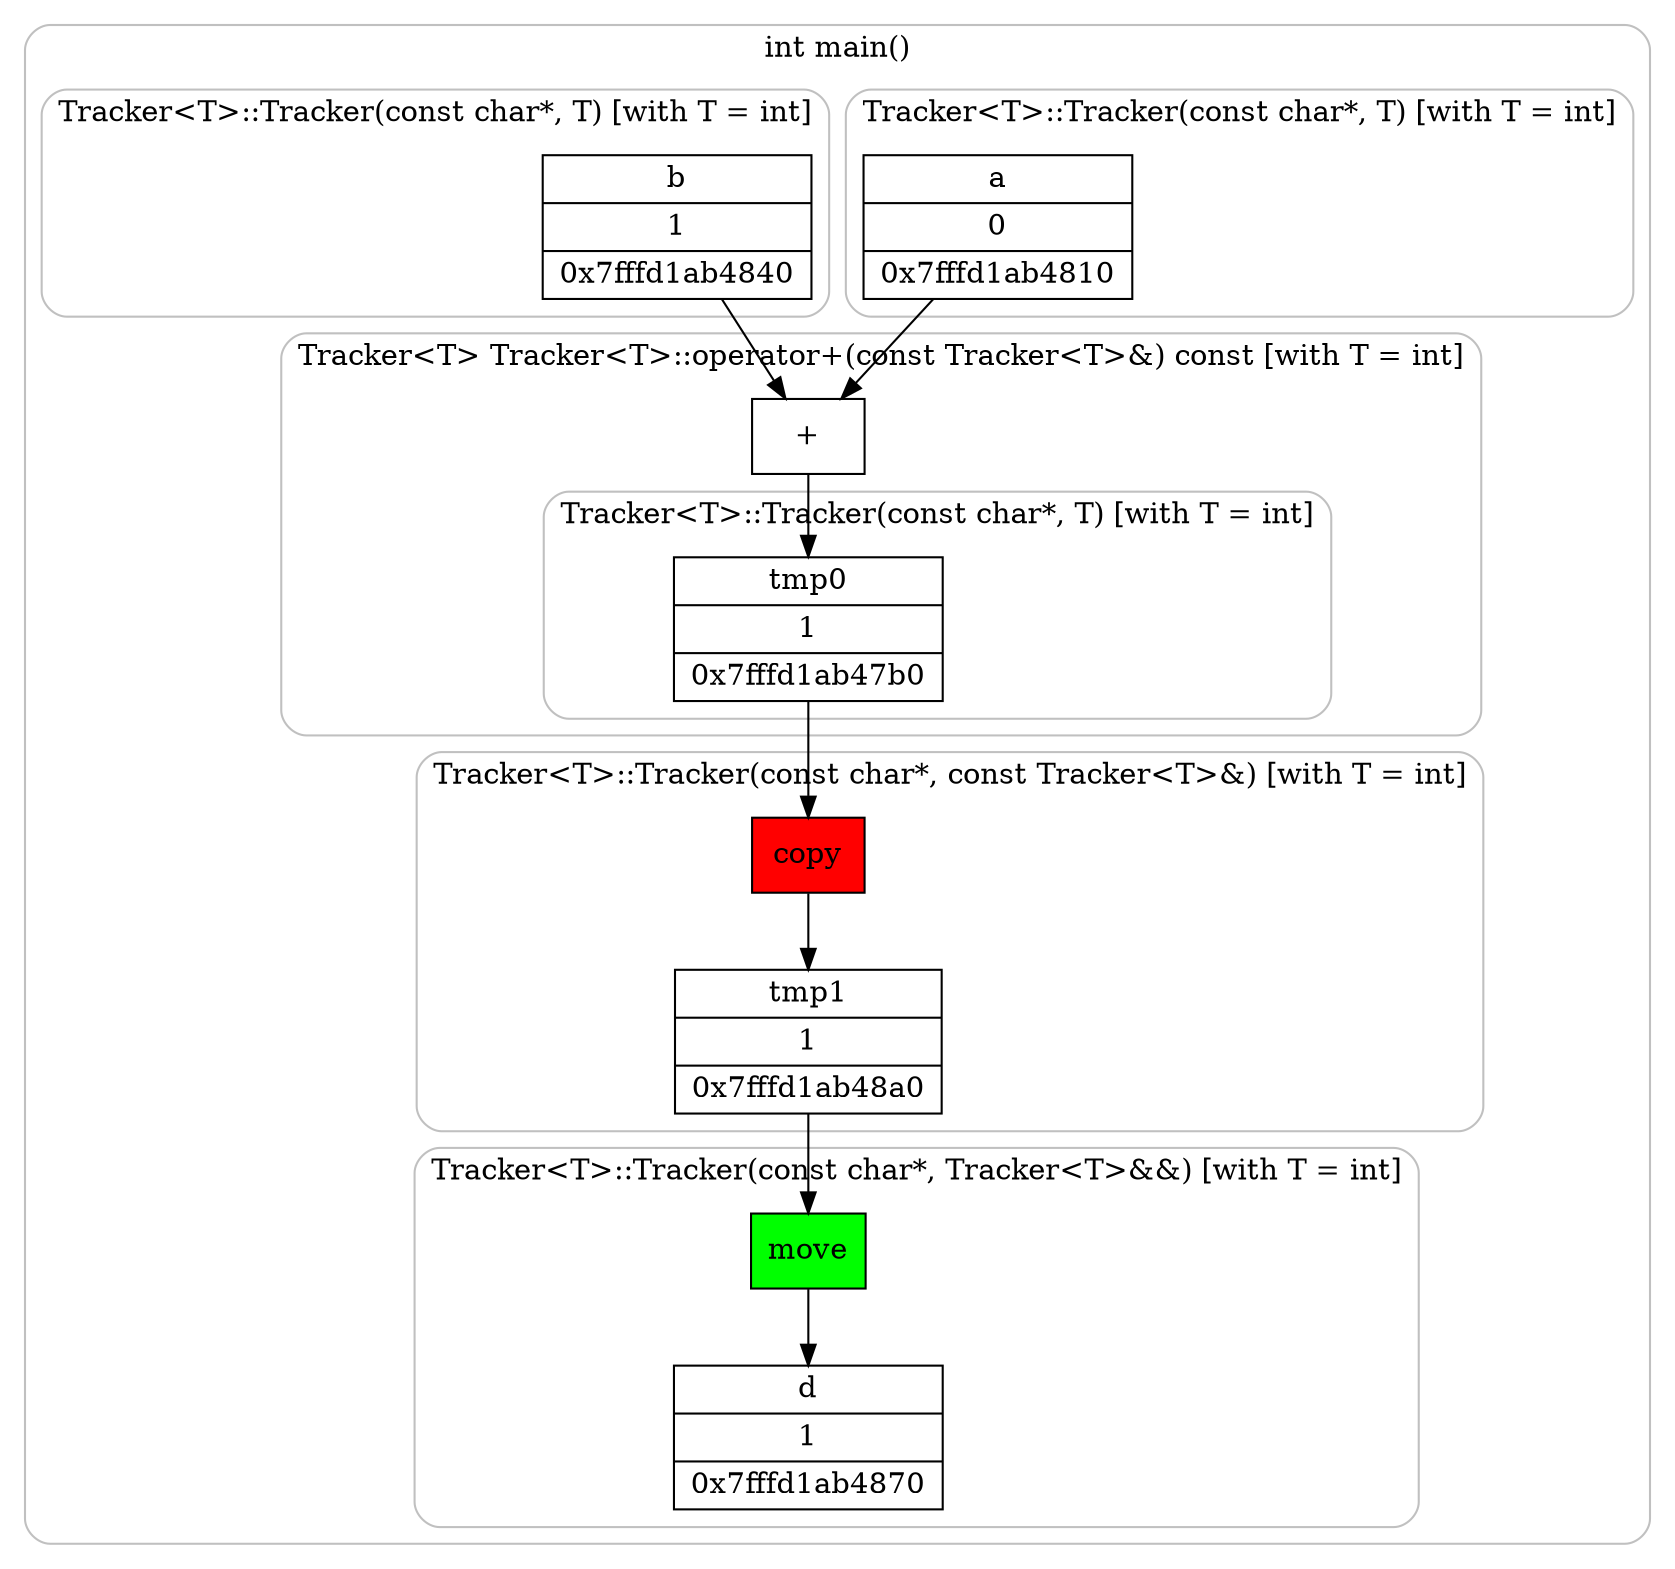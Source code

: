 digraph G{
subgraph cluster_0{
label = "int main()";
style=rounded;
color=grey;
subgraph cluster_1{
label = "Tracker<T>::Tracker(const char*, T) [with T = int]";
style=rounded;
color=grey;
node [shape=record style=filled fillcolor="white" label="{a | 0 | 0x7fffd1ab4810}"] v0;
}

subgraph cluster_2{
label = "Tracker<T>::Tracker(const char*, T) [with T = int]";
style=rounded;
color=grey;
node [shape=record style=filled fillcolor="white" label="{b | 1 | 0x7fffd1ab4840}"] v1;
}

subgraph cluster_3{
label = "Tracker<T> Tracker<T>::operator+(const Tracker<T>&) const [with T = int]";
style=rounded;
color=grey;
subgraph cluster_4{
label = "Tracker<T>::Tracker(const char*, T) [with T = int]";
style=rounded;
color=grey;
node [shape=record style=filled fillcolor="white" label="{tmp0 | 1 | 0x7fffd1ab47b0}"] v2;
}

node [shape=record label="+"] oper0;
v0 -> oper0;
v1 -> oper0;
oper0 -> v2;
}

subgraph cluster_5{
label = "Tracker<T>::Tracker(const char*, const Tracker<T>&) [with T = int]";
style=rounded;
color=grey;
node [shape=record style=filled fillcolor="white" label="{tmp1 | 1 | 0x7fffd1ab48a0}"] v3;
node [label="copy"  style=filled fillcolor="red"] cp0;
v2 -> cp0;
cp0 -> v3;
}

subgraph cluster_6{
label = "Tracker<T>::Tracker(const char*, Tracker<T>&&) [with T = int]";
style=rounded;
color=grey;
node [shape=record style=filled fillcolor="white" label="{d | 1 | 0x7fffd1ab4870}"] v4;
node [label="move" style=filled fillcolor="green"] mv1;
v3 -> mv1;
mv1 -> v4;
}

}

}
